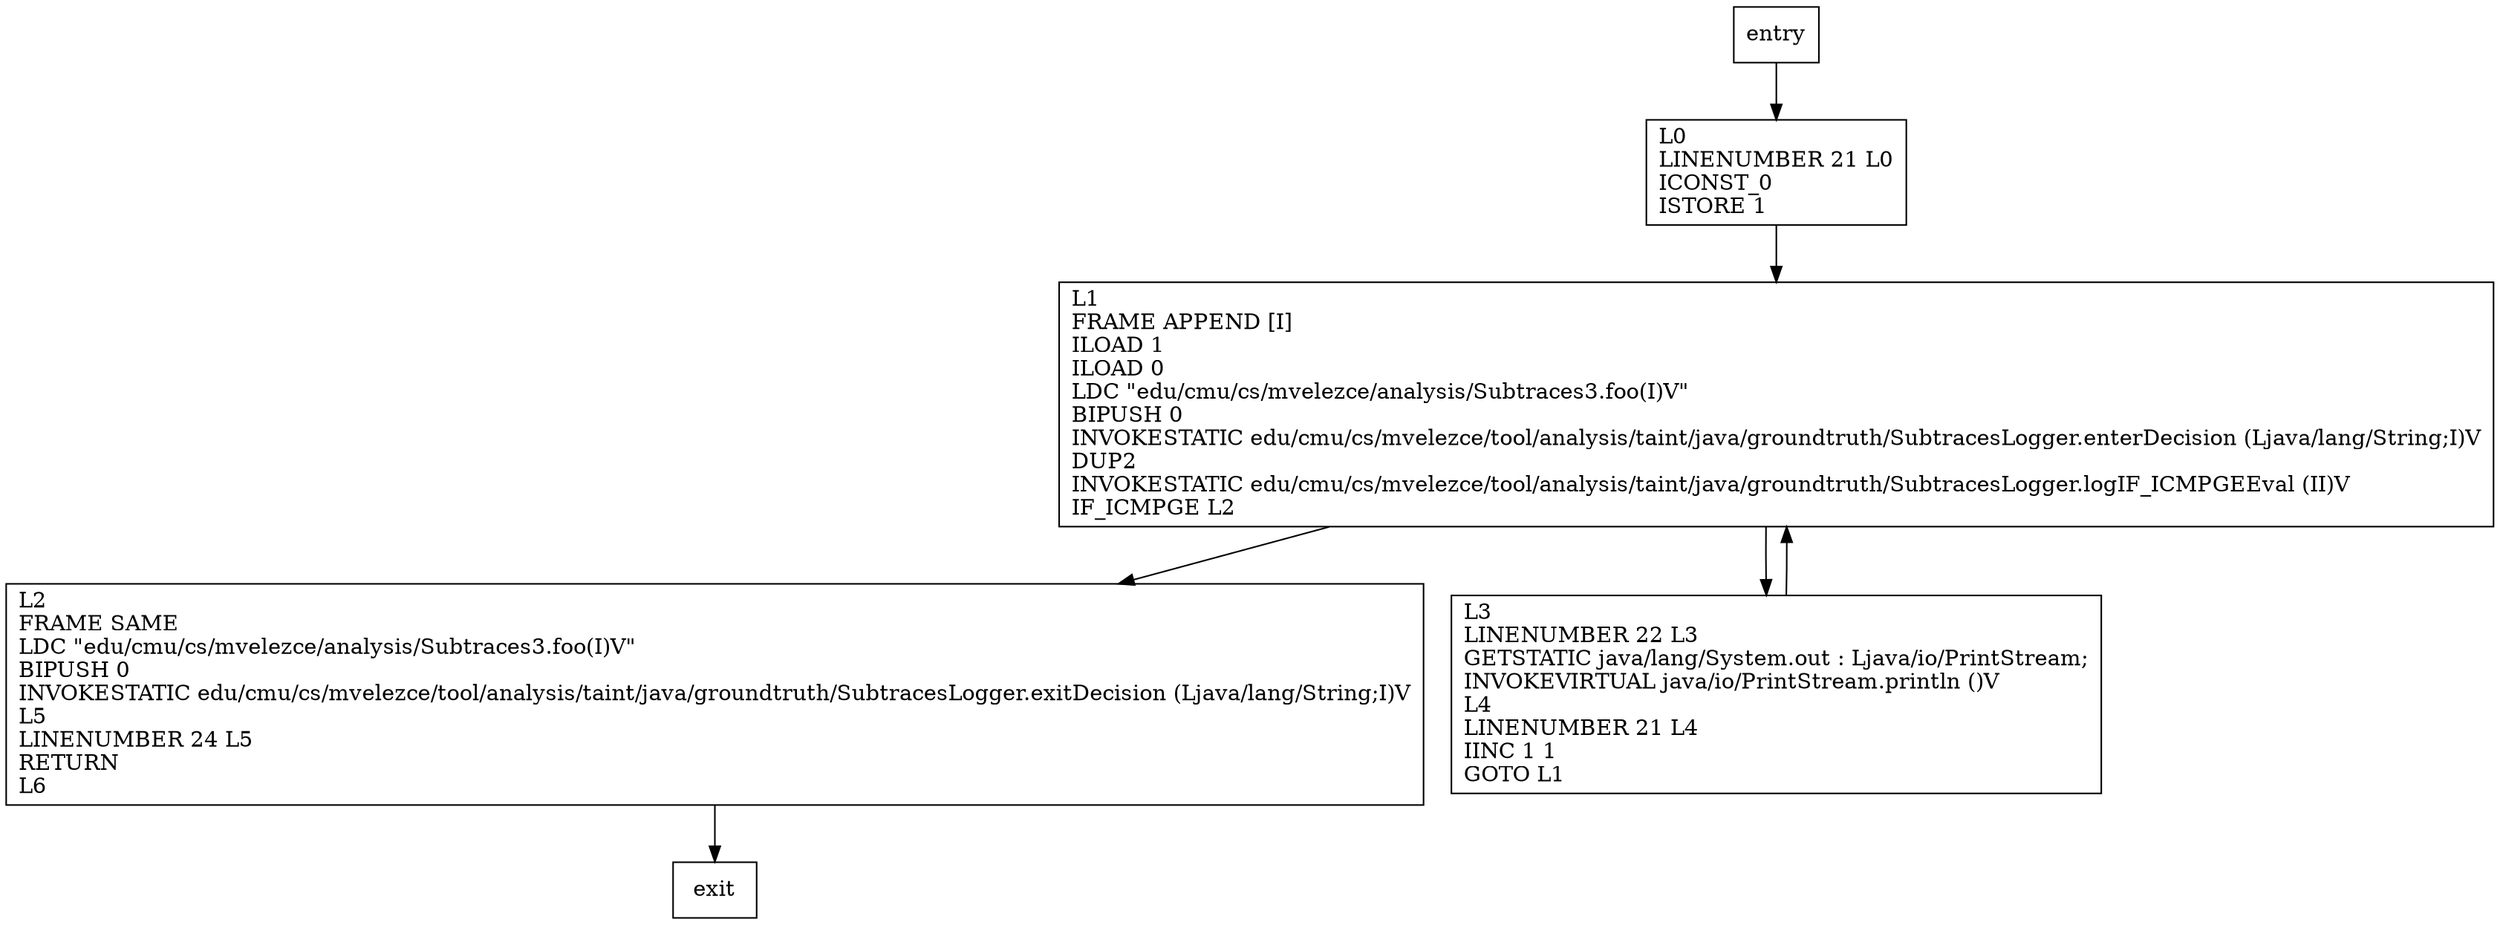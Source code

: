 digraph foo {
node [shape=record];
1711234387 [label="L2\lFRAME SAME\lLDC \"edu/cmu/cs/mvelezce/analysis/Subtraces3.foo(I)V\"\lBIPUSH 0\lINVOKESTATIC edu/cmu/cs/mvelezce/tool/analysis/taint/java/groundtruth/SubtracesLogger.exitDecision (Ljava/lang/String;I)V\lL5\lLINENUMBER 24 L5\lRETURN\lL6\l"];
92794487 [label="L0\lLINENUMBER 21 L0\lICONST_0\lISTORE 1\l"];
2032028876 [label="L1\lFRAME APPEND [I]\lILOAD 1\lILOAD 0\lLDC \"edu/cmu/cs/mvelezce/analysis/Subtraces3.foo(I)V\"\lBIPUSH 0\lINVOKESTATIC edu/cmu/cs/mvelezce/tool/analysis/taint/java/groundtruth/SubtracesLogger.enterDecision (Ljava/lang/String;I)V\lDUP2\lINVOKESTATIC edu/cmu/cs/mvelezce/tool/analysis/taint/java/groundtruth/SubtracesLogger.logIF_ICMPGEEval (II)V\lIF_ICMPGE L2\l"];
833721614 [label="L3\lLINENUMBER 22 L3\lGETSTATIC java/lang/System.out : Ljava/io/PrintStream;\lINVOKEVIRTUAL java/io/PrintStream.println ()V\lL4\lLINENUMBER 21 L4\lIINC 1 1\lGOTO L1\l"];
entry;
exit;
entry -> 92794487;
1711234387 -> exit;
92794487 -> 2032028876;
2032028876 -> 1711234387;
2032028876 -> 833721614;
833721614 -> 2032028876;
}
